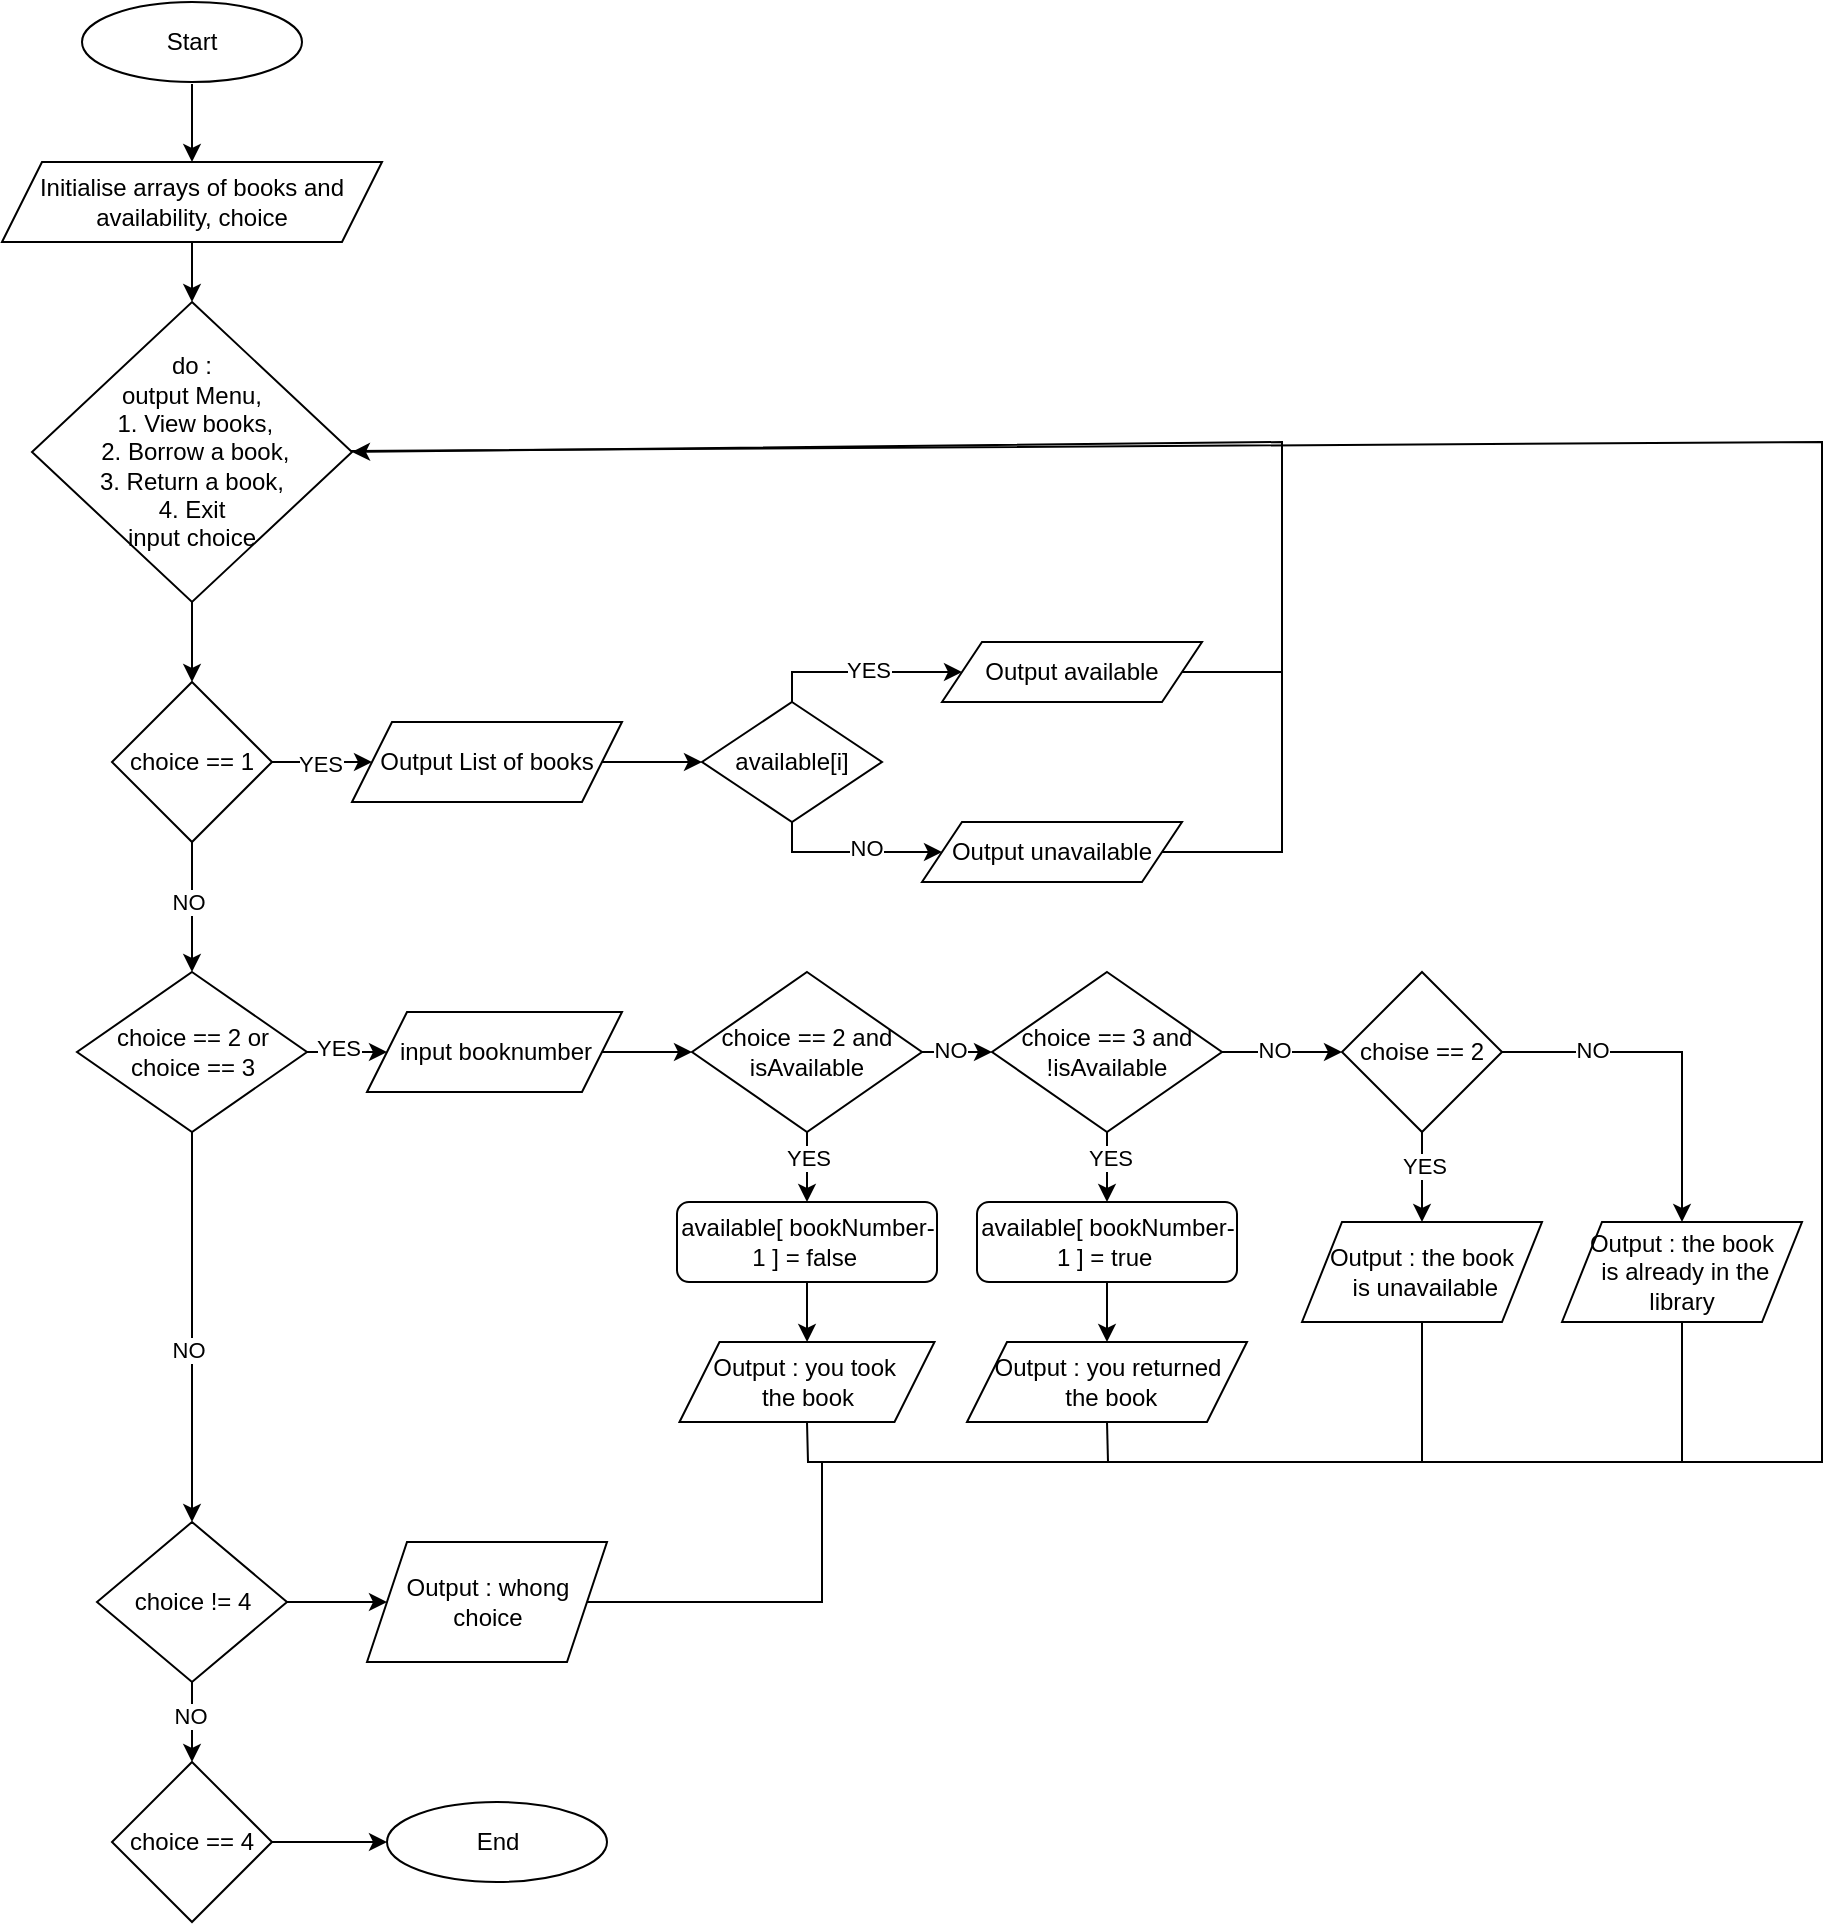 <mxfile version="24.8.4">
  <diagram name="Сторінка-1" id="iz9fV3MVoC7VoyGilXBp">
    <mxGraphModel dx="1680" dy="743" grid="1" gridSize="10" guides="1" tooltips="1" connect="1" arrows="1" fold="1" page="1" pageScale="1" pageWidth="827" pageHeight="1169" math="0" shadow="0">
      <root>
        <mxCell id="0" />
        <mxCell id="1" parent="0" />
        <mxCell id="WCecHLLrt9T6HXDWceLx-1" value="Start" style="ellipse;whiteSpace=wrap;html=1;" vertex="1" parent="1">
          <mxGeometry x="70" y="20" width="110" height="40" as="geometry" />
        </mxCell>
        <mxCell id="WCecHLLrt9T6HXDWceLx-2" value="End" style="ellipse;whiteSpace=wrap;html=1;" vertex="1" parent="1">
          <mxGeometry x="222.5" y="920" width="110" height="40" as="geometry" />
        </mxCell>
        <mxCell id="WCecHLLrt9T6HXDWceLx-22" value="" style="edgeStyle=orthogonalEdgeStyle;rounded=0;orthogonalLoop=1;jettySize=auto;html=1;" edge="1" parent="1" source="WCecHLLrt9T6HXDWceLx-3" target="WCecHLLrt9T6HXDWceLx-4">
          <mxGeometry relative="1" as="geometry" />
        </mxCell>
        <mxCell id="WCecHLLrt9T6HXDWceLx-3" value="Initialise arrays of books and availability, choice" style="shape=parallelogram;perimeter=parallelogramPerimeter;whiteSpace=wrap;html=1;fixedSize=1;" vertex="1" parent="1">
          <mxGeometry x="30" y="100" width="190" height="40" as="geometry" />
        </mxCell>
        <mxCell id="WCecHLLrt9T6HXDWceLx-23" value="" style="edgeStyle=orthogonalEdgeStyle;rounded=0;orthogonalLoop=1;jettySize=auto;html=1;" edge="1" parent="1" source="WCecHLLrt9T6HXDWceLx-4" target="WCecHLLrt9T6HXDWceLx-5">
          <mxGeometry relative="1" as="geometry" />
        </mxCell>
        <mxCell id="WCecHLLrt9T6HXDWceLx-4" value="do :&lt;div&gt;&lt;div&gt;output Menu,&lt;/div&gt;&lt;div&gt;&amp;nbsp;1. View books,&lt;/div&gt;&lt;div&gt;&amp;nbsp;2. Borrow a book,&lt;/div&gt;&lt;div&gt;3. Return a book,&lt;/div&gt;&lt;div&gt;4. Exit&lt;/div&gt;&lt;div&gt;input choice&lt;/div&gt;&lt;/div&gt;" style="rhombus;whiteSpace=wrap;html=1;" vertex="1" parent="1">
          <mxGeometry x="45" y="170" width="160" height="150" as="geometry" />
        </mxCell>
        <mxCell id="WCecHLLrt9T6HXDWceLx-13" value="" style="edgeStyle=orthogonalEdgeStyle;rounded=0;orthogonalLoop=1;jettySize=auto;html=1;" edge="1" parent="1" source="WCecHLLrt9T6HXDWceLx-5" target="WCecHLLrt9T6HXDWceLx-9">
          <mxGeometry relative="1" as="geometry" />
        </mxCell>
        <mxCell id="WCecHLLrt9T6HXDWceLx-19" value="YES" style="edgeLabel;html=1;align=center;verticalAlign=middle;resizable=0;points=[];" vertex="1" connectable="0" parent="WCecHLLrt9T6HXDWceLx-13">
          <mxGeometry x="-0.04" y="-1" relative="1" as="geometry">
            <mxPoint as="offset" />
          </mxGeometry>
        </mxCell>
        <mxCell id="WCecHLLrt9T6HXDWceLx-24" value="" style="edgeStyle=orthogonalEdgeStyle;rounded=0;orthogonalLoop=1;jettySize=auto;html=1;" edge="1" parent="1" source="WCecHLLrt9T6HXDWceLx-5" target="WCecHLLrt9T6HXDWceLx-6">
          <mxGeometry relative="1" as="geometry" />
        </mxCell>
        <mxCell id="WCecHLLrt9T6HXDWceLx-34" value="NO" style="edgeLabel;html=1;align=center;verticalAlign=middle;resizable=0;points=[];" vertex="1" connectable="0" parent="WCecHLLrt9T6HXDWceLx-24">
          <mxGeometry x="-0.07" y="-2" relative="1" as="geometry">
            <mxPoint as="offset" />
          </mxGeometry>
        </mxCell>
        <mxCell id="WCecHLLrt9T6HXDWceLx-5" value="choice == 1" style="rhombus;whiteSpace=wrap;html=1;" vertex="1" parent="1">
          <mxGeometry x="85" y="360" width="80" height="80" as="geometry" />
        </mxCell>
        <mxCell id="WCecHLLrt9T6HXDWceLx-25" value="" style="edgeStyle=orthogonalEdgeStyle;rounded=0;orthogonalLoop=1;jettySize=auto;html=1;" edge="1" parent="1" source="WCecHLLrt9T6HXDWceLx-6" target="WCecHLLrt9T6HXDWceLx-7">
          <mxGeometry relative="1" as="geometry" />
        </mxCell>
        <mxCell id="WCecHLLrt9T6HXDWceLx-35" value="NO" style="edgeLabel;html=1;align=center;verticalAlign=middle;resizable=0;points=[];" vertex="1" connectable="0" parent="WCecHLLrt9T6HXDWceLx-25">
          <mxGeometry x="0.113" y="-2" relative="1" as="geometry">
            <mxPoint as="offset" />
          </mxGeometry>
        </mxCell>
        <mxCell id="WCecHLLrt9T6HXDWceLx-33" value="" style="edgeStyle=orthogonalEdgeStyle;rounded=0;orthogonalLoop=1;jettySize=auto;html=1;" edge="1" parent="1" source="WCecHLLrt9T6HXDWceLx-6" target="WCecHLLrt9T6HXDWceLx-32">
          <mxGeometry relative="1" as="geometry" />
        </mxCell>
        <mxCell id="WCecHLLrt9T6HXDWceLx-37" value="YES" style="edgeLabel;html=1;align=center;verticalAlign=middle;resizable=0;points=[];" vertex="1" connectable="0" parent="WCecHLLrt9T6HXDWceLx-33">
          <mxGeometry x="0.184" y="2" relative="1" as="geometry">
            <mxPoint as="offset" />
          </mxGeometry>
        </mxCell>
        <mxCell id="WCecHLLrt9T6HXDWceLx-6" value="choice == 2 or choice == 3" style="rhombus;whiteSpace=wrap;html=1;" vertex="1" parent="1">
          <mxGeometry x="67.5" y="505" width="115" height="80" as="geometry" />
        </mxCell>
        <mxCell id="WCecHLLrt9T6HXDWceLx-26" value="" style="edgeStyle=orthogonalEdgeStyle;rounded=0;orthogonalLoop=1;jettySize=auto;html=1;" edge="1" parent="1" source="WCecHLLrt9T6HXDWceLx-7" target="WCecHLLrt9T6HXDWceLx-8">
          <mxGeometry relative="1" as="geometry" />
        </mxCell>
        <mxCell id="WCecHLLrt9T6HXDWceLx-36" value="NO" style="edgeLabel;html=1;align=center;verticalAlign=middle;resizable=0;points=[];" vertex="1" connectable="0" parent="WCecHLLrt9T6HXDWceLx-26">
          <mxGeometry x="-0.146" y="-1" relative="1" as="geometry">
            <mxPoint as="offset" />
          </mxGeometry>
        </mxCell>
        <mxCell id="WCecHLLrt9T6HXDWceLx-74" value="" style="edgeStyle=orthogonalEdgeStyle;rounded=0;orthogonalLoop=1;jettySize=auto;html=1;" edge="1" parent="1" source="WCecHLLrt9T6HXDWceLx-7" target="WCecHLLrt9T6HXDWceLx-73">
          <mxGeometry relative="1" as="geometry" />
        </mxCell>
        <mxCell id="WCecHLLrt9T6HXDWceLx-7" value="choice != 4" style="rhombus;whiteSpace=wrap;html=1;" vertex="1" parent="1">
          <mxGeometry x="77.5" y="780" width="95" height="80" as="geometry" />
        </mxCell>
        <mxCell id="WCecHLLrt9T6HXDWceLx-76" value="" style="edgeStyle=orthogonalEdgeStyle;rounded=0;orthogonalLoop=1;jettySize=auto;html=1;" edge="1" parent="1" source="WCecHLLrt9T6HXDWceLx-8" target="WCecHLLrt9T6HXDWceLx-2">
          <mxGeometry relative="1" as="geometry" />
        </mxCell>
        <mxCell id="WCecHLLrt9T6HXDWceLx-8" value="choice == 4" style="rhombus;whiteSpace=wrap;html=1;" vertex="1" parent="1">
          <mxGeometry x="85" y="900" width="80" height="80" as="geometry" />
        </mxCell>
        <mxCell id="WCecHLLrt9T6HXDWceLx-14" value="" style="edgeStyle=orthogonalEdgeStyle;rounded=0;orthogonalLoop=1;jettySize=auto;html=1;" edge="1" parent="1" source="WCecHLLrt9T6HXDWceLx-9" target="WCecHLLrt9T6HXDWceLx-10">
          <mxGeometry relative="1" as="geometry" />
        </mxCell>
        <mxCell id="WCecHLLrt9T6HXDWceLx-9" value="Output List of books" style="shape=parallelogram;perimeter=parallelogramPerimeter;whiteSpace=wrap;html=1;fixedSize=1;" vertex="1" parent="1">
          <mxGeometry x="205" y="380" width="135" height="40" as="geometry" />
        </mxCell>
        <mxCell id="WCecHLLrt9T6HXDWceLx-10" value="available[i]" style="rhombus;whiteSpace=wrap;html=1;" vertex="1" parent="1">
          <mxGeometry x="380" y="370" width="90" height="60" as="geometry" />
        </mxCell>
        <mxCell id="WCecHLLrt9T6HXDWceLx-11" value="Output available" style="shape=parallelogram;perimeter=parallelogramPerimeter;whiteSpace=wrap;html=1;fixedSize=1;" vertex="1" parent="1">
          <mxGeometry x="500" y="340" width="130" height="30" as="geometry" />
        </mxCell>
        <mxCell id="WCecHLLrt9T6HXDWceLx-12" value="Output unavailable" style="shape=parallelogram;perimeter=parallelogramPerimeter;whiteSpace=wrap;html=1;fixedSize=1;" vertex="1" parent="1">
          <mxGeometry x="490" y="430" width="130" height="30" as="geometry" />
        </mxCell>
        <mxCell id="WCecHLLrt9T6HXDWceLx-15" value="" style="endArrow=classic;html=1;rounded=0;entryX=0;entryY=0.5;entryDx=0;entryDy=0;exitX=0.5;exitY=0;exitDx=0;exitDy=0;" edge="1" parent="1" source="WCecHLLrt9T6HXDWceLx-10" target="WCecHLLrt9T6HXDWceLx-11">
          <mxGeometry width="50" height="50" relative="1" as="geometry">
            <mxPoint x="300" y="420" as="sourcePoint" />
            <mxPoint x="350" y="370" as="targetPoint" />
            <Array as="points">
              <mxPoint x="425" y="355" />
            </Array>
          </mxGeometry>
        </mxCell>
        <mxCell id="WCecHLLrt9T6HXDWceLx-17" value="YES" style="edgeLabel;html=1;align=center;verticalAlign=middle;resizable=0;points=[];" vertex="1" connectable="0" parent="WCecHLLrt9T6HXDWceLx-15">
          <mxGeometry x="0.06" y="1" relative="1" as="geometry">
            <mxPoint as="offset" />
          </mxGeometry>
        </mxCell>
        <mxCell id="WCecHLLrt9T6HXDWceLx-16" value="" style="endArrow=classic;html=1;rounded=0;entryX=0;entryY=0.5;entryDx=0;entryDy=0;exitX=0.5;exitY=1;exitDx=0;exitDy=0;" edge="1" parent="1" source="WCecHLLrt9T6HXDWceLx-10" target="WCecHLLrt9T6HXDWceLx-12">
          <mxGeometry width="50" height="50" relative="1" as="geometry">
            <mxPoint x="435" y="380" as="sourcePoint" />
            <mxPoint x="520" y="365" as="targetPoint" />
            <Array as="points">
              <mxPoint x="425" y="445" />
            </Array>
          </mxGeometry>
        </mxCell>
        <mxCell id="WCecHLLrt9T6HXDWceLx-18" value="NO" style="edgeLabel;html=1;align=center;verticalAlign=middle;resizable=0;points=[];" vertex="1" connectable="0" parent="WCecHLLrt9T6HXDWceLx-16">
          <mxGeometry x="0.156" y="2" relative="1" as="geometry">
            <mxPoint as="offset" />
          </mxGeometry>
        </mxCell>
        <mxCell id="WCecHLLrt9T6HXDWceLx-21" value="" style="endArrow=classic;html=1;rounded=0;entryX=0.5;entryY=0;entryDx=0;entryDy=0;" edge="1" parent="1" target="WCecHLLrt9T6HXDWceLx-3">
          <mxGeometry width="50" height="50" relative="1" as="geometry">
            <mxPoint x="125" y="61" as="sourcePoint" />
            <mxPoint x="350" y="150" as="targetPoint" />
          </mxGeometry>
        </mxCell>
        <mxCell id="WCecHLLrt9T6HXDWceLx-28" value="" style="endArrow=classic;html=1;rounded=0;entryX=1;entryY=0.5;entryDx=0;entryDy=0;" edge="1" parent="1" target="WCecHLLrt9T6HXDWceLx-4">
          <mxGeometry width="50" height="50" relative="1" as="geometry">
            <mxPoint x="670" y="400" as="sourcePoint" />
            <mxPoint x="350" y="260" as="targetPoint" />
            <Array as="points">
              <mxPoint x="670" y="240" />
            </Array>
          </mxGeometry>
        </mxCell>
        <mxCell id="WCecHLLrt9T6HXDWceLx-30" value="" style="endArrow=none;html=1;rounded=0;exitX=1;exitY=0.5;exitDx=0;exitDy=0;" edge="1" parent="1" source="WCecHLLrt9T6HXDWceLx-12">
          <mxGeometry width="50" height="50" relative="1" as="geometry">
            <mxPoint x="300" y="420" as="sourcePoint" />
            <mxPoint x="670" y="400" as="targetPoint" />
            <Array as="points">
              <mxPoint x="670" y="445" />
            </Array>
          </mxGeometry>
        </mxCell>
        <mxCell id="WCecHLLrt9T6HXDWceLx-31" value="" style="endArrow=none;html=1;rounded=0;exitX=1;exitY=0.5;exitDx=0;exitDy=0;" edge="1" parent="1" source="WCecHLLrt9T6HXDWceLx-11">
          <mxGeometry width="50" height="50" relative="1" as="geometry">
            <mxPoint x="300" y="420" as="sourcePoint" />
            <mxPoint x="670" y="355" as="targetPoint" />
          </mxGeometry>
        </mxCell>
        <mxCell id="WCecHLLrt9T6HXDWceLx-45" value="" style="edgeStyle=orthogonalEdgeStyle;rounded=0;orthogonalLoop=1;jettySize=auto;html=1;" edge="1" parent="1" source="WCecHLLrt9T6HXDWceLx-32" target="WCecHLLrt9T6HXDWceLx-41">
          <mxGeometry relative="1" as="geometry" />
        </mxCell>
        <mxCell id="WCecHLLrt9T6HXDWceLx-32" value="input booknumber" style="shape=parallelogram;perimeter=parallelogramPerimeter;whiteSpace=wrap;html=1;fixedSize=1;" vertex="1" parent="1">
          <mxGeometry x="212.5" y="525" width="127.5" height="40" as="geometry" />
        </mxCell>
        <mxCell id="WCecHLLrt9T6HXDWceLx-46" value="" style="edgeStyle=orthogonalEdgeStyle;rounded=0;orthogonalLoop=1;jettySize=auto;html=1;" edge="1" parent="1" source="WCecHLLrt9T6HXDWceLx-41" target="WCecHLLrt9T6HXDWceLx-42">
          <mxGeometry relative="1" as="geometry" />
        </mxCell>
        <mxCell id="WCecHLLrt9T6HXDWceLx-66" value="NO" style="edgeLabel;html=1;align=center;verticalAlign=middle;resizable=0;points=[];" vertex="1" connectable="0" parent="WCecHLLrt9T6HXDWceLx-46">
          <mxGeometry x="-0.392" y="1" relative="1" as="geometry">
            <mxPoint as="offset" />
          </mxGeometry>
        </mxCell>
        <mxCell id="WCecHLLrt9T6HXDWceLx-41" value="choice == 2 and isAvailable" style="rhombus;whiteSpace=wrap;html=1;" vertex="1" parent="1">
          <mxGeometry x="375" y="505" width="115" height="80" as="geometry" />
        </mxCell>
        <mxCell id="WCecHLLrt9T6HXDWceLx-47" value="" style="edgeStyle=orthogonalEdgeStyle;rounded=0;orthogonalLoop=1;jettySize=auto;html=1;" edge="1" parent="1" source="WCecHLLrt9T6HXDWceLx-42" target="WCecHLLrt9T6HXDWceLx-43">
          <mxGeometry relative="1" as="geometry" />
        </mxCell>
        <mxCell id="WCecHLLrt9T6HXDWceLx-65" value="NO" style="edgeLabel;html=1;align=center;verticalAlign=middle;resizable=0;points=[];" vertex="1" connectable="0" parent="WCecHLLrt9T6HXDWceLx-47">
          <mxGeometry x="-0.144" y="1" relative="1" as="geometry">
            <mxPoint as="offset" />
          </mxGeometry>
        </mxCell>
        <mxCell id="WCecHLLrt9T6HXDWceLx-42" value="choice == 3 and !isAvailable" style="rhombus;whiteSpace=wrap;html=1;" vertex="1" parent="1">
          <mxGeometry x="525" y="505" width="115" height="80" as="geometry" />
        </mxCell>
        <mxCell id="WCecHLLrt9T6HXDWceLx-61" value="" style="edgeStyle=orthogonalEdgeStyle;rounded=0;orthogonalLoop=1;jettySize=auto;html=1;" edge="1" parent="1" source="WCecHLLrt9T6HXDWceLx-43" target="WCecHLLrt9T6HXDWceLx-53">
          <mxGeometry relative="1" as="geometry" />
        </mxCell>
        <mxCell id="WCecHLLrt9T6HXDWceLx-63" value="YES" style="edgeLabel;html=1;align=center;verticalAlign=middle;resizable=0;points=[];" vertex="1" connectable="0" parent="WCecHLLrt9T6HXDWceLx-61">
          <mxGeometry x="-0.246" y="1" relative="1" as="geometry">
            <mxPoint as="offset" />
          </mxGeometry>
        </mxCell>
        <mxCell id="WCecHLLrt9T6HXDWceLx-43" value="choise == 2" style="rhombus;whiteSpace=wrap;html=1;" vertex="1" parent="1">
          <mxGeometry x="700" y="505" width="80" height="80" as="geometry" />
        </mxCell>
        <mxCell id="WCecHLLrt9T6HXDWceLx-59" value="" style="edgeStyle=orthogonalEdgeStyle;rounded=0;orthogonalLoop=1;jettySize=auto;html=1;" edge="1" parent="1" source="WCecHLLrt9T6HXDWceLx-48" target="WCecHLLrt9T6HXDWceLx-50">
          <mxGeometry relative="1" as="geometry" />
        </mxCell>
        <mxCell id="WCecHLLrt9T6HXDWceLx-48" value="available[ bookNumber-1 ] = false&amp;nbsp;&lt;span style=&quot;color: rgba(0, 0, 0, 0); font-family: monospace; font-size: 0px; text-align: start; text-wrap-mode: nowrap;&quot;&gt;%3CmxGraphModel%3E%3Croot%3E%3CmxCell%20id%3D%220%22%2F%3E%3CmxCell%20id%3D%221%22%20parent%3D%220%22%2F%3E%3CmxCell%20id%3D%222%22%20value%3D%22%22%20style%3D%22rhombus%3BwhiteSpace%3Dwrap%3Bhtml%3D1%3B%22%20vertex%3D%221%22%20parent%3D%221%22%3E%3CmxGeometry%20x%3D%22385%22%20y%3D%22505%22%20width%3D%2280%22%20height%3D%2280%22%20as%3D%22geometry%22%2F%3E%3C%2FmxCell%3E%3C%2Froot%3E%3C%2FmxGraphModel%3E&lt;/span&gt;" style="rounded=1;whiteSpace=wrap;html=1;" vertex="1" parent="1">
          <mxGeometry x="367.5" y="620" width="130" height="40" as="geometry" />
        </mxCell>
        <mxCell id="WCecHLLrt9T6HXDWceLx-60" value="" style="edgeStyle=orthogonalEdgeStyle;rounded=0;orthogonalLoop=1;jettySize=auto;html=1;" edge="1" parent="1" source="WCecHLLrt9T6HXDWceLx-49" target="WCecHLLrt9T6HXDWceLx-51">
          <mxGeometry relative="1" as="geometry" />
        </mxCell>
        <mxCell id="WCecHLLrt9T6HXDWceLx-49" value="available[ bookNumber-1 ] = true&amp;nbsp;&lt;span style=&quot;color: rgba(0, 0, 0, 0); font-family: monospace; font-size: 0px; text-align: start; text-wrap-mode: nowrap;&quot;&gt;%3CmxGraphModel%3E%3Croot%3E%3CmxCell%20id%3D%220%22%2F%3E%3CmxCell%20id%3D%221%22%20parent%3D%220%22%2F%3E%3CmxCell%20id%3D%222%22%20value%3D%22%22%20style%3D%22rhombus%3BwhiteSpace%3Dwrap%3Bhtml%3D1%3B%22%20vertex%3D%221%22%20parent%3D%221%22%3E%3CmxGeometry%20x%3D%22385%22%20y%3D%22505%22%20width%3D%2280%22%20height%3D%2280%22%20as%3D%22geometry%22%2F%3E%3C%2FmxCell%3E%3C%2Froot%3E%3C%2FmxGraphModel%3E&lt;/span&gt;" style="rounded=1;whiteSpace=wrap;html=1;" vertex="1" parent="1">
          <mxGeometry x="517.5" y="620" width="130" height="40" as="geometry" />
        </mxCell>
        <mxCell id="WCecHLLrt9T6HXDWceLx-50" value="Output : you took&amp;nbsp;&lt;div&gt;the book&lt;/div&gt;" style="shape=parallelogram;perimeter=parallelogramPerimeter;whiteSpace=wrap;html=1;fixedSize=1;" vertex="1" parent="1">
          <mxGeometry x="368.75" y="690" width="127.5" height="40" as="geometry" />
        </mxCell>
        <mxCell id="WCecHLLrt9T6HXDWceLx-51" value="Output : you returned&lt;div&gt;&amp;nbsp;the book&lt;/div&gt;" style="shape=parallelogram;perimeter=parallelogramPerimeter;whiteSpace=wrap;html=1;fixedSize=1;" vertex="1" parent="1">
          <mxGeometry x="512.5" y="690" width="140" height="40" as="geometry" />
        </mxCell>
        <mxCell id="WCecHLLrt9T6HXDWceLx-53" value="Output : the book&lt;div&gt;&amp;nbsp;is unavailable&lt;/div&gt;" style="shape=parallelogram;perimeter=parallelogramPerimeter;whiteSpace=wrap;html=1;fixedSize=1;" vertex="1" parent="1">
          <mxGeometry x="680" y="630" width="120" height="50" as="geometry" />
        </mxCell>
        <mxCell id="WCecHLLrt9T6HXDWceLx-54" value="Output : the book&lt;div&gt;&amp;nbsp;is already in the library&lt;/div&gt;" style="shape=parallelogram;perimeter=parallelogramPerimeter;whiteSpace=wrap;html=1;fixedSize=1;" vertex="1" parent="1">
          <mxGeometry x="810" y="630" width="120" height="50" as="geometry" />
        </mxCell>
        <mxCell id="WCecHLLrt9T6HXDWceLx-56" value="" style="endArrow=classic;html=1;rounded=0;exitX=0.5;exitY=1;exitDx=0;exitDy=0;entryX=0.5;entryY=0;entryDx=0;entryDy=0;" edge="1" parent="1" source="WCecHLLrt9T6HXDWceLx-41" target="WCecHLLrt9T6HXDWceLx-48">
          <mxGeometry width="50" height="50" relative="1" as="geometry">
            <mxPoint x="590" y="640" as="sourcePoint" />
            <mxPoint x="640" y="590" as="targetPoint" />
          </mxGeometry>
        </mxCell>
        <mxCell id="WCecHLLrt9T6HXDWceLx-67" value="YES" style="edgeLabel;html=1;align=center;verticalAlign=middle;resizable=0;points=[];" vertex="1" connectable="0" parent="WCecHLLrt9T6HXDWceLx-56">
          <mxGeometry x="-0.259" relative="1" as="geometry">
            <mxPoint as="offset" />
          </mxGeometry>
        </mxCell>
        <mxCell id="WCecHLLrt9T6HXDWceLx-57" value="" style="endArrow=classic;html=1;rounded=0;exitX=0.5;exitY=1;exitDx=0;exitDy=0;entryX=0.5;entryY=0;entryDx=0;entryDy=0;" edge="1" parent="1" source="WCecHLLrt9T6HXDWceLx-42" target="WCecHLLrt9T6HXDWceLx-49">
          <mxGeometry width="50" height="50" relative="1" as="geometry">
            <mxPoint x="443" y="595" as="sourcePoint" />
            <mxPoint x="443" y="630" as="targetPoint" />
          </mxGeometry>
        </mxCell>
        <mxCell id="WCecHLLrt9T6HXDWceLx-68" value="YES" style="edgeLabel;html=1;align=center;verticalAlign=middle;resizable=0;points=[];" vertex="1" connectable="0" parent="WCecHLLrt9T6HXDWceLx-57">
          <mxGeometry x="-0.259" y="1" relative="1" as="geometry">
            <mxPoint as="offset" />
          </mxGeometry>
        </mxCell>
        <mxCell id="WCecHLLrt9T6HXDWceLx-62" value="" style="endArrow=classic;html=1;rounded=0;exitX=1;exitY=0.5;exitDx=0;exitDy=0;entryX=0.5;entryY=0;entryDx=0;entryDy=0;" edge="1" parent="1" source="WCecHLLrt9T6HXDWceLx-43" target="WCecHLLrt9T6HXDWceLx-54">
          <mxGeometry width="50" height="50" relative="1" as="geometry">
            <mxPoint x="590" y="640" as="sourcePoint" />
            <mxPoint x="640" y="590" as="targetPoint" />
            <Array as="points">
              <mxPoint x="870" y="545" />
            </Array>
          </mxGeometry>
        </mxCell>
        <mxCell id="WCecHLLrt9T6HXDWceLx-64" value="NO" style="edgeLabel;html=1;align=center;verticalAlign=middle;resizable=0;points=[];" vertex="1" connectable="0" parent="WCecHLLrt9T6HXDWceLx-62">
          <mxGeometry x="-0.489" y="1" relative="1" as="geometry">
            <mxPoint as="offset" />
          </mxGeometry>
        </mxCell>
        <mxCell id="WCecHLLrt9T6HXDWceLx-69" value="" style="endArrow=none;html=1;rounded=0;exitX=0.5;exitY=1;exitDx=0;exitDy=0;" edge="1" parent="1" source="WCecHLLrt9T6HXDWceLx-50" target="WCecHLLrt9T6HXDWceLx-4">
          <mxGeometry width="50" height="50" relative="1" as="geometry">
            <mxPoint x="590" y="640" as="sourcePoint" />
            <mxPoint x="840" y="200" as="targetPoint" />
            <Array as="points">
              <mxPoint x="433" y="750" />
              <mxPoint x="940" y="750" />
              <mxPoint x="940" y="240" />
            </Array>
          </mxGeometry>
        </mxCell>
        <mxCell id="WCecHLLrt9T6HXDWceLx-70" value="" style="endArrow=none;html=1;rounded=0;exitX=0.5;exitY=1;exitDx=0;exitDy=0;" edge="1" parent="1" source="WCecHLLrt9T6HXDWceLx-51">
          <mxGeometry width="50" height="50" relative="1" as="geometry">
            <mxPoint x="720" y="700" as="sourcePoint" />
            <mxPoint x="583" y="750" as="targetPoint" />
          </mxGeometry>
        </mxCell>
        <mxCell id="WCecHLLrt9T6HXDWceLx-71" value="" style="endArrow=none;html=1;rounded=0;exitX=0.5;exitY=1;exitDx=0;exitDy=0;" edge="1" parent="1" source="WCecHLLrt9T6HXDWceLx-53">
          <mxGeometry width="50" height="50" relative="1" as="geometry">
            <mxPoint x="720" y="700" as="sourcePoint" />
            <mxPoint x="740" y="750" as="targetPoint" />
          </mxGeometry>
        </mxCell>
        <mxCell id="WCecHLLrt9T6HXDWceLx-72" value="" style="endArrow=none;html=1;rounded=0;exitX=0.5;exitY=1;exitDx=0;exitDy=0;" edge="1" parent="1" source="WCecHLLrt9T6HXDWceLx-54">
          <mxGeometry width="50" height="50" relative="1" as="geometry">
            <mxPoint x="750" y="690" as="sourcePoint" />
            <mxPoint x="870" y="750" as="targetPoint" />
          </mxGeometry>
        </mxCell>
        <mxCell id="WCecHLLrt9T6HXDWceLx-73" value="Output : whong choice" style="shape=parallelogram;perimeter=parallelogramPerimeter;whiteSpace=wrap;html=1;fixedSize=1;" vertex="1" parent="1">
          <mxGeometry x="212.5" y="790" width="120" height="60" as="geometry" />
        </mxCell>
        <mxCell id="WCecHLLrt9T6HXDWceLx-75" value="" style="endArrow=none;html=1;rounded=0;exitX=1;exitY=0.5;exitDx=0;exitDy=0;" edge="1" parent="1" source="WCecHLLrt9T6HXDWceLx-73">
          <mxGeometry width="50" height="50" relative="1" as="geometry">
            <mxPoint x="590" y="820" as="sourcePoint" />
            <mxPoint x="440" y="750" as="targetPoint" />
            <Array as="points">
              <mxPoint x="440" y="820" />
            </Array>
          </mxGeometry>
        </mxCell>
      </root>
    </mxGraphModel>
  </diagram>
</mxfile>
